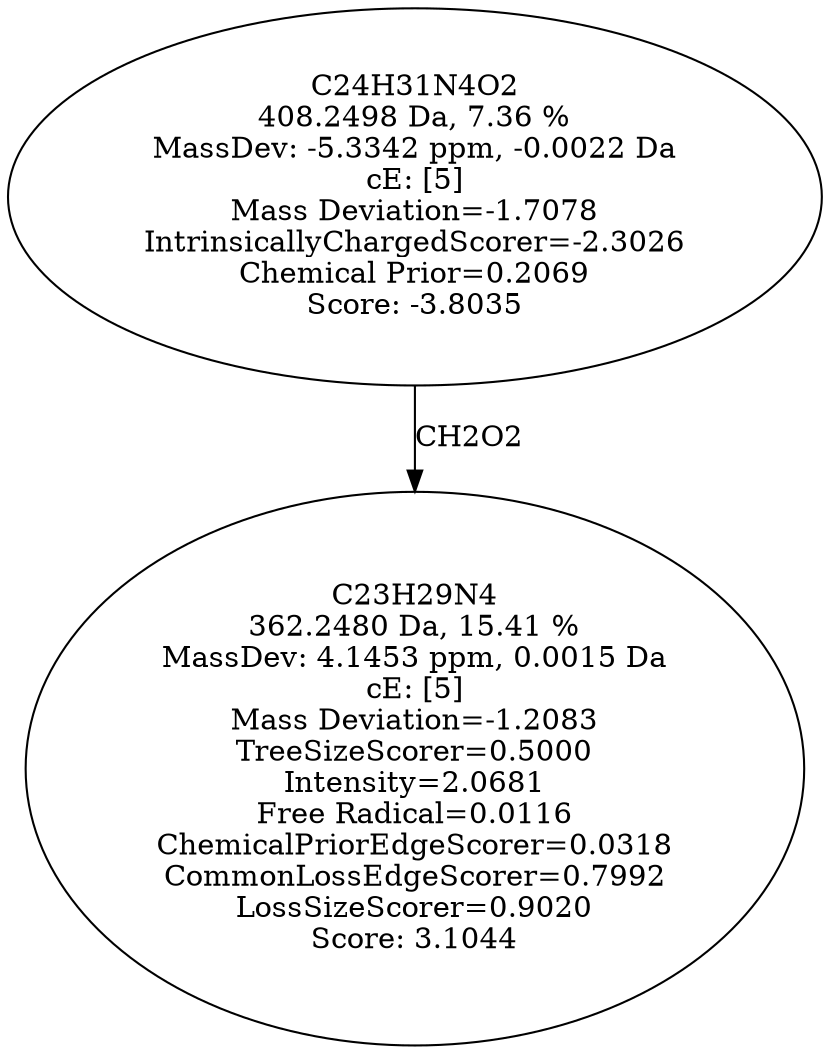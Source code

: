 strict digraph {
v1 [label="C23H29N4\n362.2480 Da, 15.41 %\nMassDev: 4.1453 ppm, 0.0015 Da\ncE: [5]\nMass Deviation=-1.2083\nTreeSizeScorer=0.5000\nIntensity=2.0681\nFree Radical=0.0116\nChemicalPriorEdgeScorer=0.0318\nCommonLossEdgeScorer=0.7992\nLossSizeScorer=0.9020\nScore: 3.1044"];
v2 [label="C24H31N4O2\n408.2498 Da, 7.36 %\nMassDev: -5.3342 ppm, -0.0022 Da\ncE: [5]\nMass Deviation=-1.7078\nIntrinsicallyChargedScorer=-2.3026\nChemical Prior=0.2069\nScore: -3.8035"];
v2 -> v1 [label="CH2O2"];
}